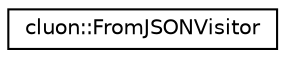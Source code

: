 digraph "Graphical Class Hierarchy"
{
 // LATEX_PDF_SIZE
  edge [fontname="Helvetica",fontsize="10",labelfontname="Helvetica",labelfontsize="10"];
  node [fontname="Helvetica",fontsize="10",shape=record];
  rankdir="LR";
  Node0 [label="cluon::FromJSONVisitor",height=0.2,width=0.4,color="black", fillcolor="white", style="filled",URL="$classcluon_1_1FromJSONVisitor.html",tooltip=" "];
}
